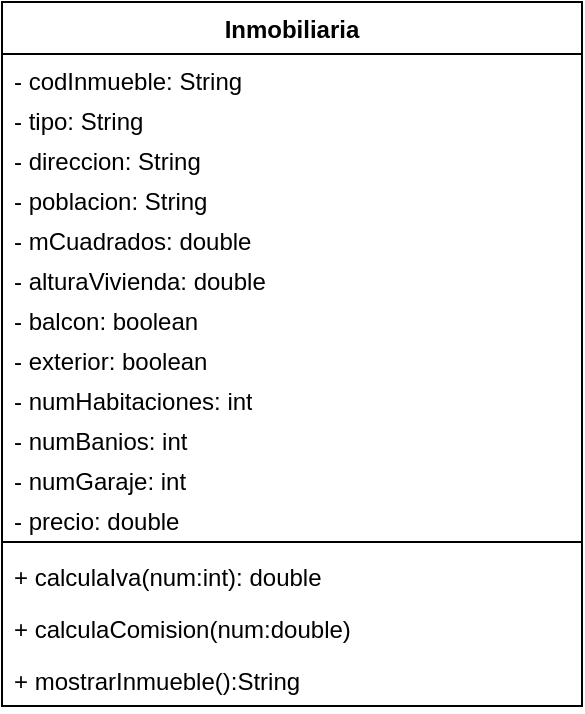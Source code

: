 <mxfile version="21.6.1" type="device">
  <diagram name="Página-1" id="9DO2oILeBWBjaJYXrov_">
    <mxGraphModel dx="1098" dy="640" grid="1" gridSize="10" guides="1" tooltips="1" connect="1" arrows="1" fold="1" page="1" pageScale="1" pageWidth="1169" pageHeight="827" math="0" shadow="0">
      <root>
        <mxCell id="0" />
        <mxCell id="1" parent="0" />
        <mxCell id="dBemD5aK2XQftyL7lIWB-1" value="Inmobiliaria" style="swimlane;fontStyle=1;align=center;verticalAlign=top;childLayout=stackLayout;horizontal=1;startSize=26;horizontalStack=0;resizeParent=1;resizeParentMax=0;resizeLast=0;collapsible=1;marginBottom=0;whiteSpace=wrap;html=1;" parent="1" vertex="1">
          <mxGeometry x="405" y="140" width="290" height="352" as="geometry" />
        </mxCell>
        <mxCell id="dBemD5aK2XQftyL7lIWB-2" value="- codInmueble: String" style="text;strokeColor=none;fillColor=none;align=left;verticalAlign=top;spacingLeft=4;spacingRight=4;overflow=hidden;rotatable=0;points=[[0,0.5],[1,0.5]];portConstraint=eastwest;whiteSpace=wrap;html=1;" parent="dBemD5aK2XQftyL7lIWB-1" vertex="1">
          <mxGeometry y="26" width="290" height="20" as="geometry" />
        </mxCell>
        <mxCell id="dBemD5aK2XQftyL7lIWB-6" value="- tipo: String" style="text;strokeColor=none;fillColor=none;align=left;verticalAlign=top;spacingLeft=4;spacingRight=4;overflow=hidden;rotatable=0;points=[[0,0.5],[1,0.5]];portConstraint=eastwest;whiteSpace=wrap;html=1;" parent="dBemD5aK2XQftyL7lIWB-1" vertex="1">
          <mxGeometry y="46" width="290" height="20" as="geometry" />
        </mxCell>
        <mxCell id="dBemD5aK2XQftyL7lIWB-7" value="- direccion: String" style="text;strokeColor=none;fillColor=none;align=left;verticalAlign=top;spacingLeft=4;spacingRight=4;overflow=hidden;rotatable=0;points=[[0,0.5],[1,0.5]];portConstraint=eastwest;whiteSpace=wrap;html=1;" parent="dBemD5aK2XQftyL7lIWB-1" vertex="1">
          <mxGeometry y="66" width="290" height="20" as="geometry" />
        </mxCell>
        <mxCell id="dBemD5aK2XQftyL7lIWB-8" value="- poblacion: String" style="text;strokeColor=none;fillColor=none;align=left;verticalAlign=top;spacingLeft=4;spacingRight=4;overflow=hidden;rotatable=0;points=[[0,0.5],[1,0.5]];portConstraint=eastwest;whiteSpace=wrap;html=1;" parent="dBemD5aK2XQftyL7lIWB-1" vertex="1">
          <mxGeometry y="86" width="290" height="20" as="geometry" />
        </mxCell>
        <mxCell id="dBemD5aK2XQftyL7lIWB-9" value="- mCuadrados: double" style="text;strokeColor=none;fillColor=none;align=left;verticalAlign=top;spacingLeft=4;spacingRight=4;overflow=hidden;rotatable=0;points=[[0,0.5],[1,0.5]];portConstraint=eastwest;whiteSpace=wrap;html=1;" parent="dBemD5aK2XQftyL7lIWB-1" vertex="1">
          <mxGeometry y="106" width="290" height="20" as="geometry" />
        </mxCell>
        <mxCell id="dBemD5aK2XQftyL7lIWB-10" value="- alturaVivienda: double" style="text;strokeColor=none;fillColor=none;align=left;verticalAlign=top;spacingLeft=4;spacingRight=4;overflow=hidden;rotatable=0;points=[[0,0.5],[1,0.5]];portConstraint=eastwest;whiteSpace=wrap;html=1;" parent="dBemD5aK2XQftyL7lIWB-1" vertex="1">
          <mxGeometry y="126" width="290" height="20" as="geometry" />
        </mxCell>
        <mxCell id="dBemD5aK2XQftyL7lIWB-13" value="- balcon: boolean" style="text;strokeColor=none;fillColor=none;align=left;verticalAlign=top;spacingLeft=4;spacingRight=4;overflow=hidden;rotatable=0;points=[[0,0.5],[1,0.5]];portConstraint=eastwest;whiteSpace=wrap;html=1;" parent="dBemD5aK2XQftyL7lIWB-1" vertex="1">
          <mxGeometry y="146" width="290" height="20" as="geometry" />
        </mxCell>
        <mxCell id="dBemD5aK2XQftyL7lIWB-11" value="- exterior: boolean" style="text;strokeColor=none;fillColor=none;align=left;verticalAlign=top;spacingLeft=4;spacingRight=4;overflow=hidden;rotatable=0;points=[[0,0.5],[1,0.5]];portConstraint=eastwest;whiteSpace=wrap;html=1;" parent="dBemD5aK2XQftyL7lIWB-1" vertex="1">
          <mxGeometry y="166" width="290" height="20" as="geometry" />
        </mxCell>
        <mxCell id="S1EWltpnGaYC4_VajDuE-2" value="- numHabitaciones: int" style="text;strokeColor=none;fillColor=none;align=left;verticalAlign=top;spacingLeft=4;spacingRight=4;overflow=hidden;rotatable=0;points=[[0,0.5],[1,0.5]];portConstraint=eastwest;whiteSpace=wrap;html=1;" vertex="1" parent="dBemD5aK2XQftyL7lIWB-1">
          <mxGeometry y="186" width="290" height="20" as="geometry" />
        </mxCell>
        <mxCell id="S1EWltpnGaYC4_VajDuE-3" value="- numBanios: int" style="text;strokeColor=none;fillColor=none;align=left;verticalAlign=top;spacingLeft=4;spacingRight=4;overflow=hidden;rotatable=0;points=[[0,0.5],[1,0.5]];portConstraint=eastwest;whiteSpace=wrap;html=1;" vertex="1" parent="dBemD5aK2XQftyL7lIWB-1">
          <mxGeometry y="206" width="290" height="20" as="geometry" />
        </mxCell>
        <mxCell id="S1EWltpnGaYC4_VajDuE-4" value="- numGaraje: int" style="text;strokeColor=none;fillColor=none;align=left;verticalAlign=top;spacingLeft=4;spacingRight=4;overflow=hidden;rotatable=0;points=[[0,0.5],[1,0.5]];portConstraint=eastwest;whiteSpace=wrap;html=1;" vertex="1" parent="dBemD5aK2XQftyL7lIWB-1">
          <mxGeometry y="226" width="290" height="20" as="geometry" />
        </mxCell>
        <mxCell id="S1EWltpnGaYC4_VajDuE-5" value="- precio: double" style="text;strokeColor=none;fillColor=none;align=left;verticalAlign=top;spacingLeft=4;spacingRight=4;overflow=hidden;rotatable=0;points=[[0,0.5],[1,0.5]];portConstraint=eastwest;whiteSpace=wrap;html=1;" vertex="1" parent="dBemD5aK2XQftyL7lIWB-1">
          <mxGeometry y="246" width="290" height="20" as="geometry" />
        </mxCell>
        <mxCell id="dBemD5aK2XQftyL7lIWB-3" value="" style="line;strokeWidth=1;fillColor=none;align=left;verticalAlign=middle;spacingTop=-1;spacingLeft=3;spacingRight=3;rotatable=0;labelPosition=right;points=[];portConstraint=eastwest;strokeColor=inherit;" parent="dBemD5aK2XQftyL7lIWB-1" vertex="1">
          <mxGeometry y="266" width="290" height="8" as="geometry" />
        </mxCell>
        <mxCell id="dBemD5aK2XQftyL7lIWB-4" value="+ calculaIva(num:int): double" style="text;strokeColor=none;fillColor=none;align=left;verticalAlign=top;spacingLeft=4;spacingRight=4;overflow=hidden;rotatable=0;points=[[0,0.5],[1,0.5]];portConstraint=eastwest;whiteSpace=wrap;html=1;" parent="dBemD5aK2XQftyL7lIWB-1" vertex="1">
          <mxGeometry y="274" width="290" height="26" as="geometry" />
        </mxCell>
        <mxCell id="dBemD5aK2XQftyL7lIWB-14" value="+ calculaComision(num:double)" style="text;strokeColor=none;fillColor=none;align=left;verticalAlign=top;spacingLeft=4;spacingRight=4;overflow=hidden;rotatable=0;points=[[0,0.5],[1,0.5]];portConstraint=eastwest;whiteSpace=wrap;html=1;" parent="dBemD5aK2XQftyL7lIWB-1" vertex="1">
          <mxGeometry y="300" width="290" height="26" as="geometry" />
        </mxCell>
        <mxCell id="dBemD5aK2XQftyL7lIWB-15" value="+ mostrarInmueble():String" style="text;strokeColor=none;fillColor=none;align=left;verticalAlign=top;spacingLeft=4;spacingRight=4;overflow=hidden;rotatable=0;points=[[0,0.5],[1,0.5]];portConstraint=eastwest;whiteSpace=wrap;html=1;" parent="dBemD5aK2XQftyL7lIWB-1" vertex="1">
          <mxGeometry y="326" width="290" height="26" as="geometry" />
        </mxCell>
      </root>
    </mxGraphModel>
  </diagram>
</mxfile>
